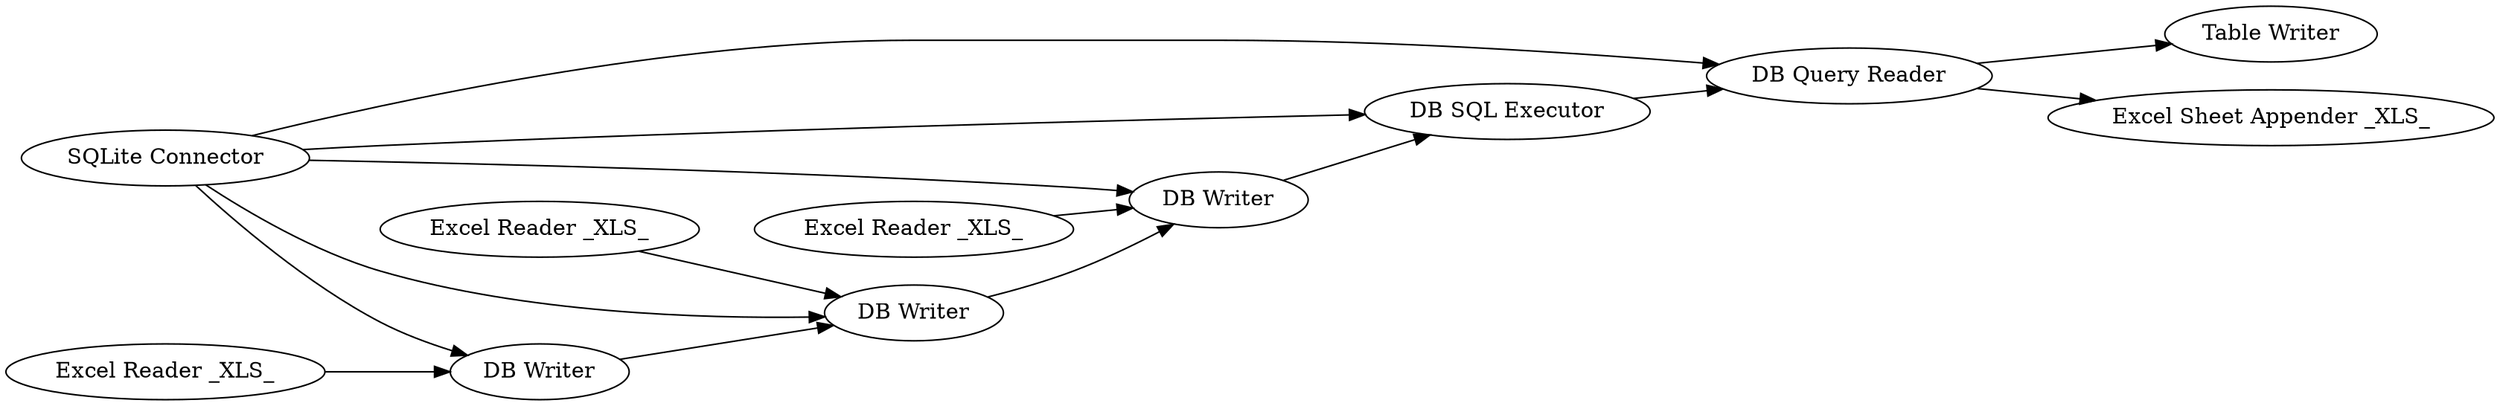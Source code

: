 digraph {
	33 -> 34
	31 -> 34
	39 -> 34
	31 -> 35
	32 -> 33
	38 -> 33
	36 -> 29
	36 -> 40
	31 -> 32
	31 -> 33
	35 -> 36
	34 -> 35
	31 -> 36
	37 -> 32
	35 [label="DB SQL Executor"]
	34 [label="DB Writer"]
	29 [label="Table Writer"]
	31 [label="SQLite Connector"]
	36 [label="DB Query Reader"]
	40 [label="Excel Sheet Appender _XLS_"]
	39 [label="Excel Reader _XLS_"]
	33 [label="DB Writer"]
	32 [label="DB Writer"]
	38 [label="Excel Reader _XLS_"]
	37 [label="Excel Reader _XLS_"]
	rankdir=LR
}
